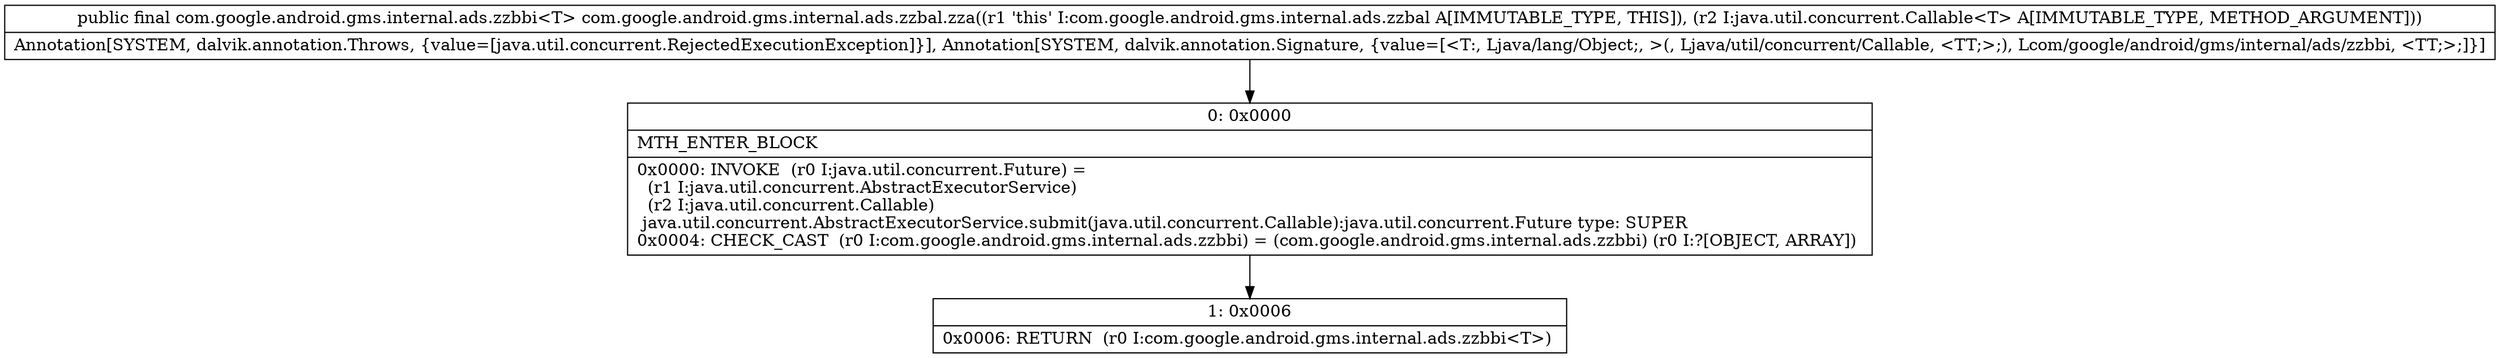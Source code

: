 digraph "CFG forcom.google.android.gms.internal.ads.zzbal.zza(Ljava\/util\/concurrent\/Callable;)Lcom\/google\/android\/gms\/internal\/ads\/zzbbi;" {
Node_0 [shape=record,label="{0\:\ 0x0000|MTH_ENTER_BLOCK\l|0x0000: INVOKE  (r0 I:java.util.concurrent.Future) = \l  (r1 I:java.util.concurrent.AbstractExecutorService)\l  (r2 I:java.util.concurrent.Callable)\l java.util.concurrent.AbstractExecutorService.submit(java.util.concurrent.Callable):java.util.concurrent.Future type: SUPER \l0x0004: CHECK_CAST  (r0 I:com.google.android.gms.internal.ads.zzbbi) = (com.google.android.gms.internal.ads.zzbbi) (r0 I:?[OBJECT, ARRAY]) \l}"];
Node_1 [shape=record,label="{1\:\ 0x0006|0x0006: RETURN  (r0 I:com.google.android.gms.internal.ads.zzbbi\<T\>) \l}"];
MethodNode[shape=record,label="{public final com.google.android.gms.internal.ads.zzbbi\<T\> com.google.android.gms.internal.ads.zzbal.zza((r1 'this' I:com.google.android.gms.internal.ads.zzbal A[IMMUTABLE_TYPE, THIS]), (r2 I:java.util.concurrent.Callable\<T\> A[IMMUTABLE_TYPE, METHOD_ARGUMENT]))  | Annotation[SYSTEM, dalvik.annotation.Throws, \{value=[java.util.concurrent.RejectedExecutionException]\}], Annotation[SYSTEM, dalvik.annotation.Signature, \{value=[\<T:, Ljava\/lang\/Object;, \>(, Ljava\/util\/concurrent\/Callable, \<TT;\>;), Lcom\/google\/android\/gms\/internal\/ads\/zzbbi, \<TT;\>;]\}]\l}"];
MethodNode -> Node_0;
Node_0 -> Node_1;
}

